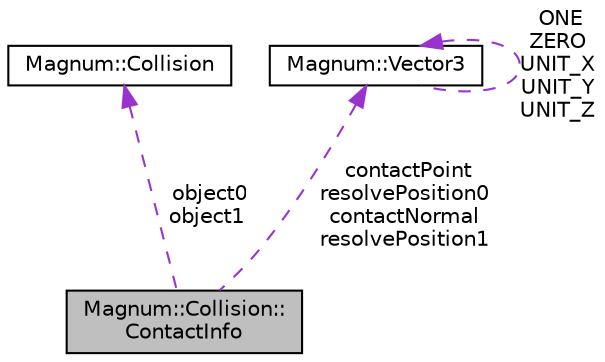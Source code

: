 digraph "Magnum::Collision::ContactInfo"
{
  edge [fontname="Helvetica",fontsize="10",labelfontname="Helvetica",labelfontsize="10"];
  node [fontname="Helvetica",fontsize="10",shape=record];
  Node1 [label="Magnum::Collision::\lContactInfo",height=0.2,width=0.4,color="black", fillcolor="grey75", style="filled", fontcolor="black"];
  Node2 -> Node1 [dir="back",color="darkorchid3",fontsize="10",style="dashed",label=" object0\nobject1" ,fontname="Helvetica"];
  Node2 [label="Magnum::Collision",height=0.2,width=0.4,color="black", fillcolor="white", style="filled",URL="$class_magnum_1_1_collision.html",tooltip="Base class For all type of Collision Object. "];
  Node3 -> Node1 [dir="back",color="darkorchid3",fontsize="10",style="dashed",label=" contactPoint\nresolvePosition0\ncontactNormal\nresolvePosition1" ,fontname="Helvetica"];
  Node3 [label="Magnum::Vector3",height=0.2,width=0.4,color="black", fillcolor="white", style="filled",URL="$class_magnum_1_1_vector3.html"];
  Node3 -> Node3 [dir="back",color="darkorchid3",fontsize="10",style="dashed",label=" ONE\nZERO\nUNIT_X\nUNIT_Y\nUNIT_Z" ,fontname="Helvetica"];
}
